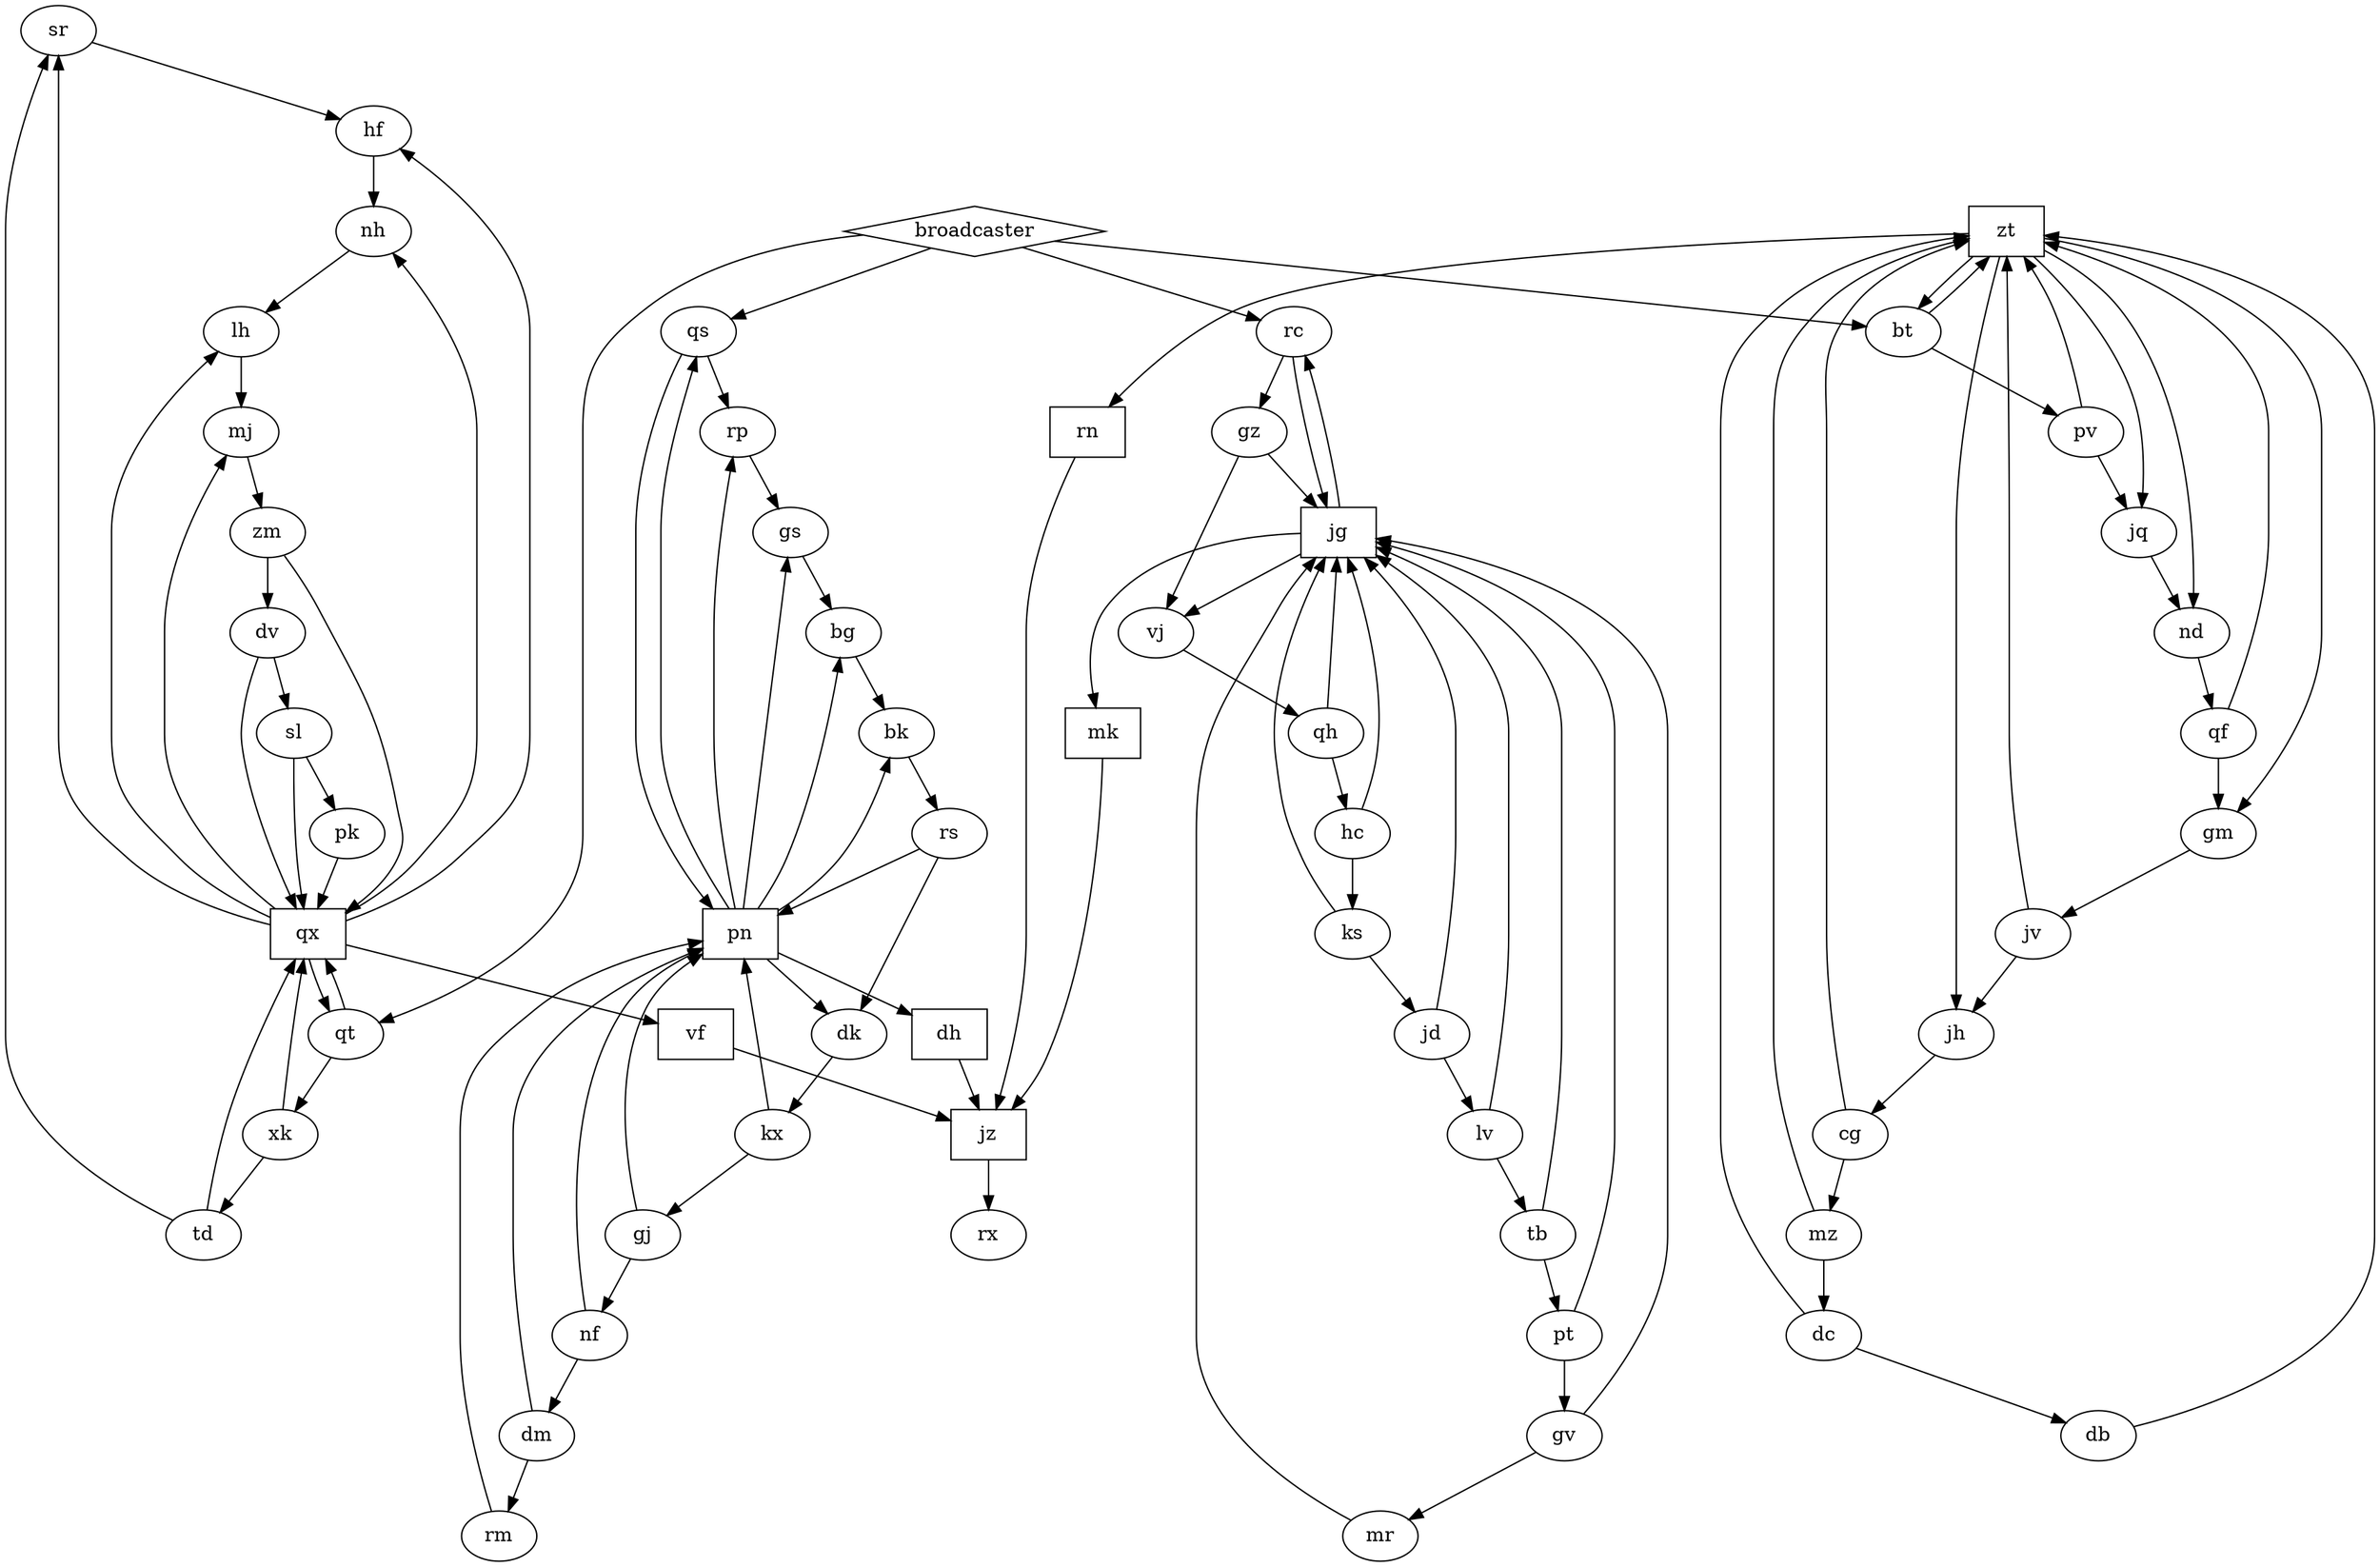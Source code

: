 digraph input {
    sr [shape=oval];
    sr -> hf;
    tb [shape=oval];
    tb -> pt;
    tb -> jg;
    lh [shape=oval];
    lh -> mj;
    gm [shape=oval];
    gm -> jv;
    qh [shape=oval];
    qh -> hc;
    qh -> jg;
    mz [shape=oval];
    mz -> dc;
    mz -> zt;
    rc [shape=oval];
    rc -> gz;
    rc -> jg;
    pv [shape=oval];
    pv -> jq;
    pv -> zt;
    td [shape=oval];
    td -> sr;
    td -> qx;
    rp [shape=oval];
    rp -> gs;
    gj [shape=oval];
    gj -> pn;
    gj -> nf;
    jh [shape=oval];
    jh -> cg;
    bk [shape=oval];
    bk -> rs;
    dk [shape=oval];
    dk -> kx;
    vj [shape=oval];
    vj -> qh;
    jv [shape=oval];
    jv -> jh;
    jv -> zt;
    ks [shape=oval];
    ks -> jg;
    ks -> jd;
    gv [shape=oval];
    gv -> jg;
    gv -> mr;
    vf [shape=box];
    vf -> jz;
    db [shape=oval];
    db -> zt;
    qs [shape=oval];
    qs -> rp;
    qs -> pn;
    mr [shape=oval];
    mr -> jg;
    sl [shape=oval];
    sl -> pk;
    sl -> qx;
    zt [shape=box];
    zt -> jq;
    zt -> rn;
    zt -> nd;
    zt -> bt;
    zt -> jh;
    zt -> gm;
    mj [shape=oval];
    mj -> zm;
    hf [shape=oval];
    hf -> nh;
    qx [shape=box];
    qx -> lh;
    qx -> vf;
    qx -> hf;
    qx -> nh;
    qx -> sr;
    qx -> mj;
    qx -> qt;
    rn [shape=box];
    rn -> jz;
    bg [shape=oval];
    bg -> bk;
    jg [shape=box];
    jg -> rc;
    jg -> mk;
    jg -> vj;
    pn [shape=box];
    pn -> dh;
    pn -> dk;
    pn -> bg;
    pn -> qs;
    pn -> rp;
    pn -> bk;
    pn -> gs;
    dh [shape=box];
    dh -> jz;
    nd [shape=oval];
    nd -> qf;
    pt [shape=oval];
    pt -> gv;
    pt -> jg;
    lv [shape=oval];
    lv -> tb;
    lv -> jg;
    jq [shape=oval];
    jq -> nd;
    dv [shape=oval];
    dv -> sl;
    dv -> qx;
    nf [shape=oval];
    nf -> dm;
    nf -> pn;
    zm [shape=oval];
    zm -> dv;
    zm -> qx;
    nh [shape=oval];
    nh -> lh;
    hc [shape=oval];
    hc -> jg;
    hc -> ks;
    gs [shape=oval];
    gs -> bg;
    dc [shape=oval];
    dc -> zt;
    dc -> db;
    jd [shape=oval];
    jd -> lv;
    jd -> jg;
    gz [shape=oval];
    gz -> vj;
    gz -> jg;
    qf [shape=oval];
    qf -> gm;
    qf -> zt;
    rm [shape=oval];
    rm -> pn;
    bt [shape=oval];
    bt -> pv;
    bt -> zt;
    rs [shape=oval];
    rs -> pn;
    rs -> dk;
    kx [shape=oval];
    kx -> pn;
    kx -> gj;
    mk [shape=box];
    mk -> jz;
    dm [shape=oval];
    dm -> rm;
    dm -> pn;
    xk [shape=oval];
    xk -> td;
    xk -> qx;
    broadcaster [shape=diamond];
    broadcaster -> bt;
    broadcaster -> rc;
    broadcaster -> qs;
    broadcaster -> qt;
    cg [shape=oval];
    cg -> mz;
    cg -> zt;
    pk [shape=oval];
    pk -> qx;
    qt [shape=oval];
    qt -> qx;
    qt -> xk;
    jz [shape=box];
    jz -> rx;
}